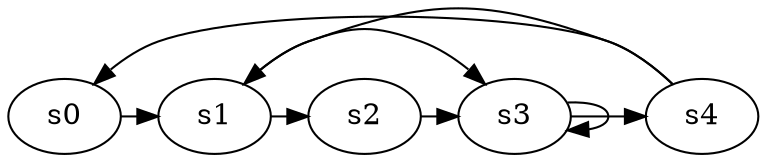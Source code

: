 digraph game_0542_cycle_5 {
    s0 [name="s0", player=0];
    s1 [name="s1", player=0];
    s2 [name="s2", player=1, target=1];
    s3 [name="s3", player=1];
    s4 [name="s4", player=1];

    s0 -> s1 [constraint="time % 7 == 5"];
    s1 -> s2 [constraint="time % 3 == 0 || time % 3 == 1"];
    s2 -> s3 [constraint="time % 5 == 1 || time % 5 == 4"];
    s3 -> s4 [constraint="time % 5 == 1"];
    s4 -> s0 [constraint="time % 3 == 1 || time % 3 == 2"];
    s1 -> s3 [constraint="time == 6 || time == 14"];
    s3 -> s3 [constraint="time % 2 == 0"];
    s4 -> s1 [constraint="time == 11 || time == 12"];
}
